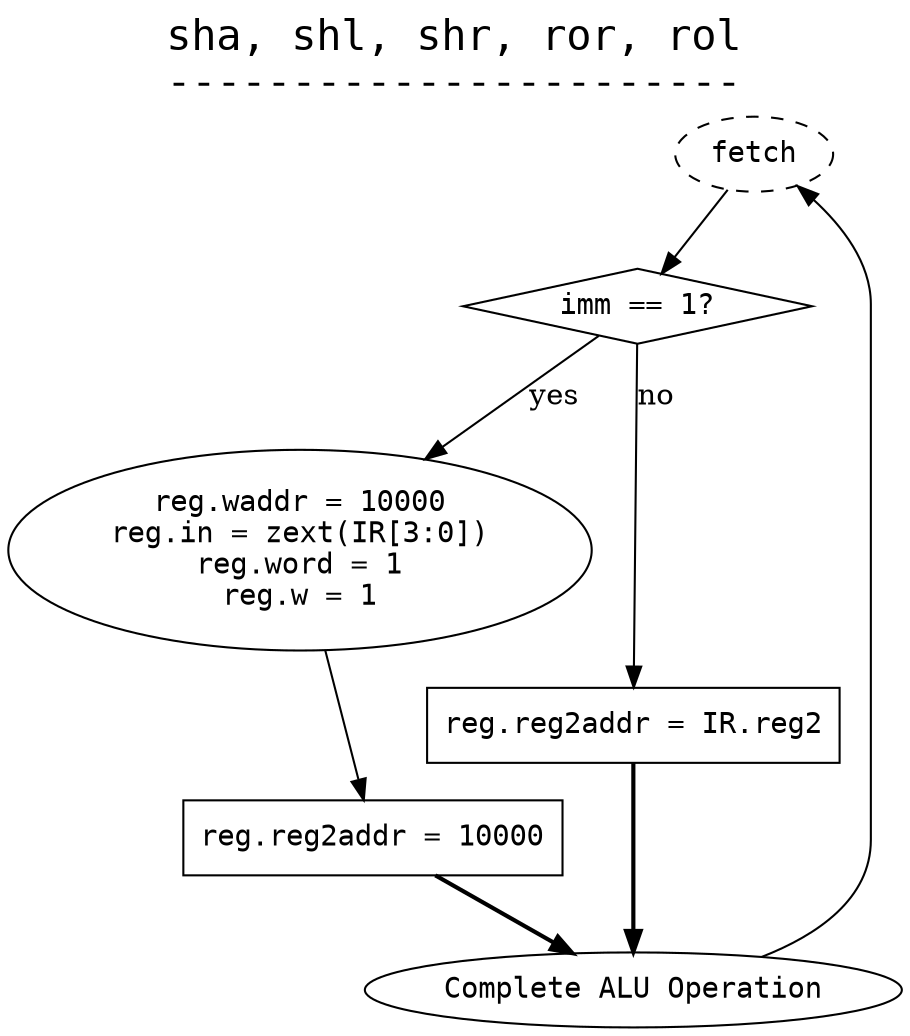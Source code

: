 digraph shifting {
	label="sha, shl, shr, ror, rol\n-----------------------\n";
	labelloc="t";
	fontsize=20;
	fontname="mono";

	node [shape=oval, fontname="mono"];
	fetch [style=dashed];
	FetchImm [label="reg.waddr = 10000\nreg.in = zext(IR[3:0])\nreg.word = 1\nreg.w = 1"];
	ALUOp [label="Complete ALU Operation"];

	node [shape=diamond, fontname="mono"];
	IsImm [label="imm == 1?"];

	node [shape=rect, fontname="mono"];
	Reg2 [label="reg.reg2addr = IR.reg2"];
	RegImm [label="reg.reg2addr = 10000"];

	fetch -> IsImm;
	IsImm -> FetchImm [label="yes"];
	IsImm -> Reg2     [label="no"];
	
	Reg2  -> ALUOp    [style=bold];

	FetchImm -> RegImm;
	RegImm -> ALUOp   [style=bold];

	ALUOp -> fetch;
}
